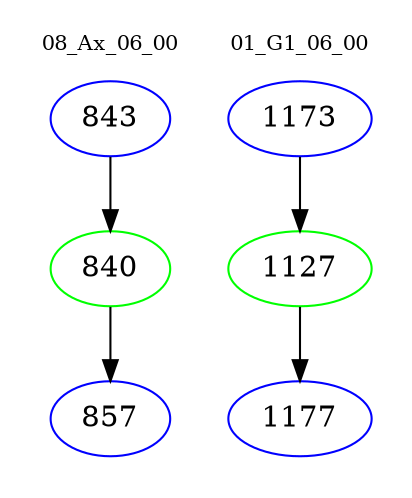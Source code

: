 digraph{
subgraph cluster_0 {
color = white
label = "08_Ax_06_00";
fontsize=10;
T0_843 [label="843", color="blue"]
T0_843 -> T0_840 [color="black"]
T0_840 [label="840", color="green"]
T0_840 -> T0_857 [color="black"]
T0_857 [label="857", color="blue"]
}
subgraph cluster_1 {
color = white
label = "01_G1_06_00";
fontsize=10;
T1_1173 [label="1173", color="blue"]
T1_1173 -> T1_1127 [color="black"]
T1_1127 [label="1127", color="green"]
T1_1127 -> T1_1177 [color="black"]
T1_1177 [label="1177", color="blue"]
}
}
